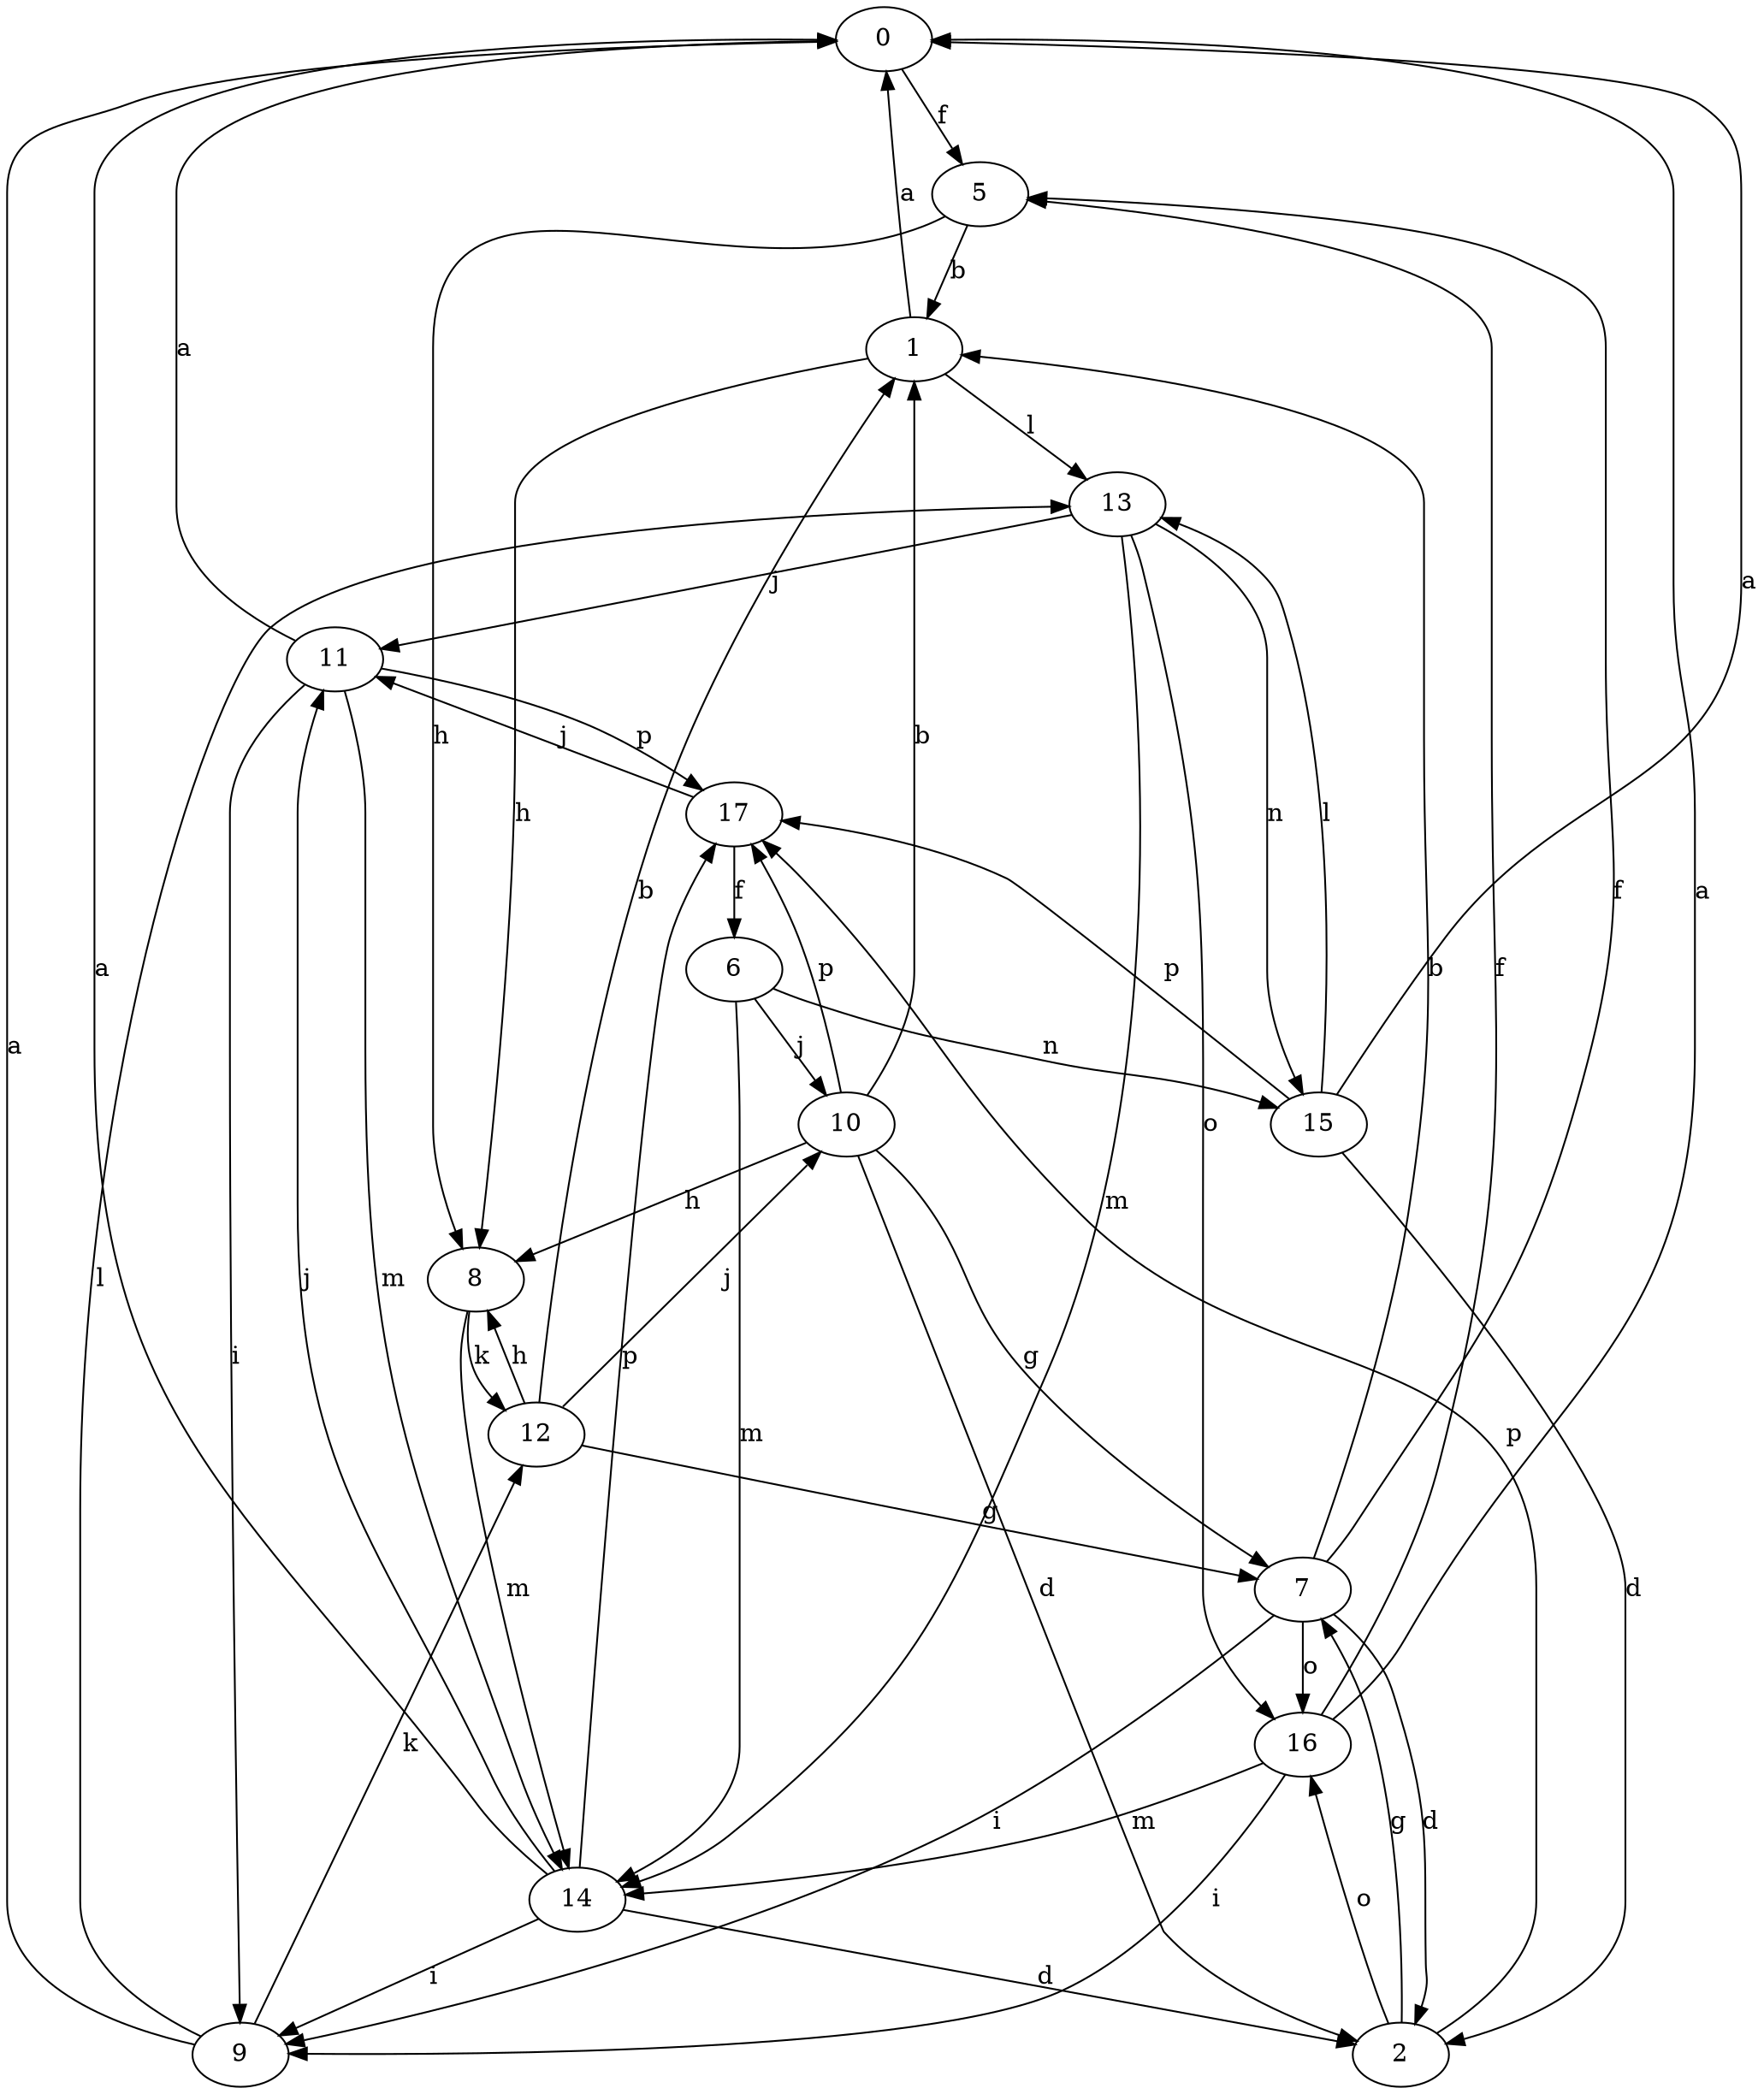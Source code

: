 strict digraph  {
0;
1;
2;
5;
6;
7;
8;
9;
10;
11;
12;
13;
14;
15;
16;
17;
0 -> 5  [label=f];
1 -> 0  [label=a];
1 -> 8  [label=h];
1 -> 13  [label=l];
2 -> 7  [label=g];
2 -> 16  [label=o];
2 -> 17  [label=p];
5 -> 1  [label=b];
5 -> 8  [label=h];
6 -> 10  [label=j];
6 -> 14  [label=m];
6 -> 15  [label=n];
7 -> 1  [label=b];
7 -> 2  [label=d];
7 -> 5  [label=f];
7 -> 9  [label=i];
7 -> 16  [label=o];
8 -> 12  [label=k];
8 -> 14  [label=m];
9 -> 0  [label=a];
9 -> 12  [label=k];
9 -> 13  [label=l];
10 -> 1  [label=b];
10 -> 2  [label=d];
10 -> 7  [label=g];
10 -> 8  [label=h];
10 -> 17  [label=p];
11 -> 0  [label=a];
11 -> 9  [label=i];
11 -> 14  [label=m];
11 -> 17  [label=p];
12 -> 1  [label=b];
12 -> 7  [label=g];
12 -> 8  [label=h];
12 -> 10  [label=j];
13 -> 11  [label=j];
13 -> 14  [label=m];
13 -> 15  [label=n];
13 -> 16  [label=o];
14 -> 0  [label=a];
14 -> 2  [label=d];
14 -> 9  [label=i];
14 -> 11  [label=j];
14 -> 17  [label=p];
15 -> 0  [label=a];
15 -> 2  [label=d];
15 -> 13  [label=l];
15 -> 17  [label=p];
16 -> 0  [label=a];
16 -> 5  [label=f];
16 -> 9  [label=i];
16 -> 14  [label=m];
17 -> 6  [label=f];
17 -> 11  [label=j];
}
